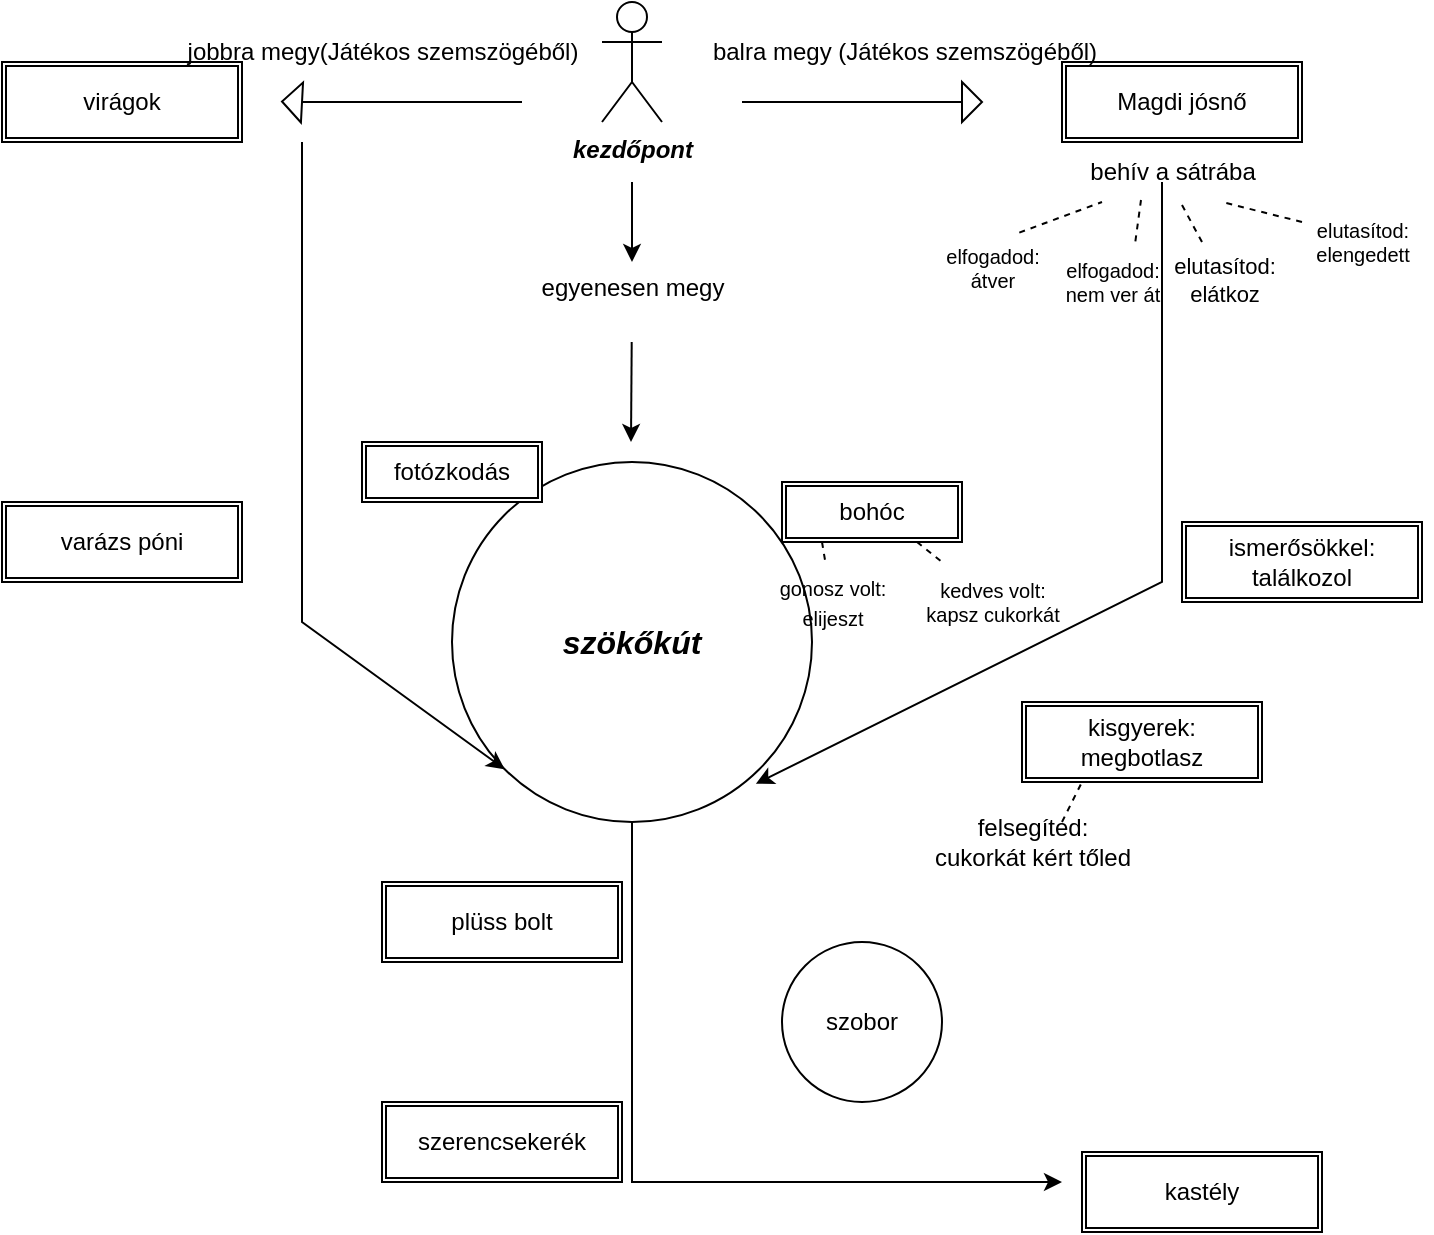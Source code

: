 <mxfile version="22.0.5" type="github">
  <diagram name="1 oldal" id="SZkVGr4VHI8cuYks12D8">
    <mxGraphModel dx="989" dy="545" grid="1" gridSize="10" guides="1" tooltips="1" connect="1" arrows="1" fold="1" page="1" pageScale="1" pageWidth="827" pageHeight="1169" math="0" shadow="0">
      <root>
        <mxCell id="0" />
        <mxCell id="1" parent="0" />
        <mxCell id="VQEg4Eyufkacg4ii3oWg-2" value="&lt;div&gt;&lt;i&gt;&lt;b&gt;kezdőpont&lt;/b&gt;&lt;/i&gt;&lt;/div&gt;&lt;div&gt;&lt;i&gt;&lt;b&gt;&lt;br&gt;&lt;/b&gt;&lt;/i&gt;&lt;/div&gt;" style="shape=umlActor;verticalLabelPosition=bottom;verticalAlign=top;html=1;outlineConnect=0;" parent="1" vertex="1">
          <mxGeometry x="390" y="10" width="30" height="60" as="geometry" />
        </mxCell>
        <mxCell id="VQEg4Eyufkacg4ii3oWg-5" value="" style="endArrow=none;html=1;rounded=0;" parent="1" source="VQEg4Eyufkacg4ii3oWg-10" edge="1">
          <mxGeometry width="50" height="50" relative="1" as="geometry">
            <mxPoint x="460" y="60" as="sourcePoint" />
            <mxPoint x="570" y="60" as="targetPoint" />
          </mxGeometry>
        </mxCell>
        <mxCell id="VQEg4Eyufkacg4ii3oWg-6" value="" style="endArrow=none;html=1;rounded=0;" parent="1" source="VQEg4Eyufkacg4ii3oWg-8" edge="1">
          <mxGeometry width="50" height="50" relative="1" as="geometry">
            <mxPoint x="240" y="60" as="sourcePoint" />
            <mxPoint x="350" y="60" as="targetPoint" />
          </mxGeometry>
        </mxCell>
        <mxCell id="VQEg4Eyufkacg4ii3oWg-9" value="" style="endArrow=none;html=1;rounded=0;" parent="1" target="VQEg4Eyufkacg4ii3oWg-8" edge="1">
          <mxGeometry width="50" height="50" relative="1" as="geometry">
            <mxPoint x="240" y="60" as="sourcePoint" />
            <mxPoint x="350" y="60" as="targetPoint" />
          </mxGeometry>
        </mxCell>
        <mxCell id="VQEg4Eyufkacg4ii3oWg-8" value="" style="triangle;whiteSpace=wrap;html=1;rotation=-177;" parent="1" vertex="1">
          <mxGeometry x="230" y="50" width="10" height="20" as="geometry" />
        </mxCell>
        <mxCell id="VQEg4Eyufkacg4ii3oWg-11" value="" style="endArrow=none;html=1;rounded=0;" parent="1" target="VQEg4Eyufkacg4ii3oWg-10" edge="1">
          <mxGeometry width="50" height="50" relative="1" as="geometry">
            <mxPoint x="460" y="60" as="sourcePoint" />
            <mxPoint x="570" y="60" as="targetPoint" />
          </mxGeometry>
        </mxCell>
        <mxCell id="VQEg4Eyufkacg4ii3oWg-10" value="" style="triangle;whiteSpace=wrap;html=1;rotation=-180;direction=west;" parent="1" vertex="1">
          <mxGeometry x="570" y="50" width="10" height="20" as="geometry" />
        </mxCell>
        <mxCell id="VQEg4Eyufkacg4ii3oWg-12" value="" style="endArrow=classic;html=1;rounded=0;" parent="1" source="VQEg4Eyufkacg4ii3oWg-38" edge="1">
          <mxGeometry width="50" height="50" relative="1" as="geometry">
            <mxPoint x="405" y="100" as="sourcePoint" />
            <mxPoint x="404.5" y="230" as="targetPoint" />
          </mxGeometry>
        </mxCell>
        <mxCell id="VQEg4Eyufkacg4ii3oWg-13" value="&lt;b&gt;&lt;i&gt;&lt;font style=&quot;font-size: 16px;&quot;&gt;szökőkút&lt;/font&gt;&lt;/i&gt;&lt;/b&gt;" style="ellipse;whiteSpace=wrap;html=1;aspect=fixed;" parent="1" vertex="1">
          <mxGeometry x="315" y="240" width="180" height="180" as="geometry" />
        </mxCell>
        <mxCell id="VQEg4Eyufkacg4ii3oWg-16" value="Magdi jósnő" style="shape=ext;double=1;rounded=0;whiteSpace=wrap;html=1;" parent="1" vertex="1">
          <mxGeometry x="620" y="40" width="120" height="40" as="geometry" />
        </mxCell>
        <mxCell id="VQEg4Eyufkacg4ii3oWg-18" value="" style="endArrow=classic;html=1;rounded=0;fontSize=30;entryX=0;entryY=1;entryDx=0;entryDy=0;" parent="1" target="VQEg4Eyufkacg4ii3oWg-13" edge="1">
          <mxGeometry width="50" height="50" relative="1" as="geometry">
            <mxPoint x="240" y="80" as="sourcePoint" />
            <mxPoint x="230" y="300" as="targetPoint" />
            <Array as="points">
              <mxPoint x="240" y="320" />
            </Array>
          </mxGeometry>
        </mxCell>
        <mxCell id="VQEg4Eyufkacg4ii3oWg-20" value="" style="endArrow=classic;html=1;rounded=0;entryX=0.844;entryY=0.894;entryDx=0;entryDy=0;entryPerimeter=0;" parent="1" target="VQEg4Eyufkacg4ii3oWg-13" edge="1">
          <mxGeometry width="50" height="50" relative="1" as="geometry">
            <mxPoint x="670" y="100" as="sourcePoint" />
            <mxPoint x="440" y="270" as="targetPoint" />
            <Array as="points">
              <mxPoint x="670" y="300" />
            </Array>
          </mxGeometry>
        </mxCell>
        <mxCell id="VQEg4Eyufkacg4ii3oWg-22" value="" style="endArrow=classic;html=1;rounded=0;exitX=0.5;exitY=1;exitDx=0;exitDy=0;" parent="1" source="VQEg4Eyufkacg4ii3oWg-13" edge="1">
          <mxGeometry width="50" height="50" relative="1" as="geometry">
            <mxPoint x="390" y="320" as="sourcePoint" />
            <mxPoint x="620" y="600" as="targetPoint" />
            <Array as="points">
              <mxPoint x="405" y="600" />
            </Array>
          </mxGeometry>
        </mxCell>
        <mxCell id="VQEg4Eyufkacg4ii3oWg-23" value="szerencsekerék" style="shape=ext;double=1;rounded=0;whiteSpace=wrap;html=1;" parent="1" vertex="1">
          <mxGeometry x="280" y="560" width="120" height="40" as="geometry" />
        </mxCell>
        <mxCell id="VQEg4Eyufkacg4ii3oWg-24" value="plüss bolt" style="shape=ext;double=1;rounded=0;whiteSpace=wrap;html=1;" parent="1" vertex="1">
          <mxGeometry x="280" y="450" width="120" height="40" as="geometry" />
        </mxCell>
        <mxCell id="VQEg4Eyufkacg4ii3oWg-25" value="virágok" style="shape=ext;double=1;rounded=0;whiteSpace=wrap;html=1;" parent="1" vertex="1">
          <mxGeometry x="90" y="40" width="120" height="40" as="geometry" />
        </mxCell>
        <mxCell id="VQEg4Eyufkacg4ii3oWg-27" value="kastély" style="shape=ext;double=1;rounded=0;whiteSpace=wrap;html=1;" parent="1" vertex="1">
          <mxGeometry x="630" y="585" width="120" height="40" as="geometry" />
        </mxCell>
        <mxCell id="VQEg4Eyufkacg4ii3oWg-29" value="fotózkodás" style="shape=ext;double=1;rounded=0;whiteSpace=wrap;html=1;" parent="1" vertex="1">
          <mxGeometry x="270" y="230" width="90" height="30" as="geometry" />
        </mxCell>
        <mxCell id="VQEg4Eyufkacg4ii3oWg-30" value="bohóc" style="shape=ext;double=1;rounded=0;whiteSpace=wrap;html=1;" parent="1" vertex="1">
          <mxGeometry x="480" y="250" width="90" height="30" as="geometry" />
        </mxCell>
        <mxCell id="VQEg4Eyufkacg4ii3oWg-32" value="kisgyerek:&lt;br&gt;megbotlasz" style="shape=ext;double=1;rounded=0;whiteSpace=wrap;html=1;" parent="1" vertex="1">
          <mxGeometry x="600" y="360" width="120" height="40" as="geometry" />
        </mxCell>
        <mxCell id="VQEg4Eyufkacg4ii3oWg-33" value="szobor" style="ellipse;whiteSpace=wrap;html=1;aspect=fixed;" parent="1" vertex="1">
          <mxGeometry x="480" y="480" width="80" height="80" as="geometry" />
        </mxCell>
        <mxCell id="VQEg4Eyufkacg4ii3oWg-34" value="varázs póni" style="shape=ext;double=1;rounded=0;whiteSpace=wrap;html=1;" parent="1" vertex="1">
          <mxGeometry x="90" y="260" width="120" height="40" as="geometry" />
        </mxCell>
        <mxCell id="VQEg4Eyufkacg4ii3oWg-35" value="balra megy (Játékos szemszögéből)" style="text;html=1;align=center;verticalAlign=middle;resizable=0;points=[];autosize=1;strokeColor=none;fillColor=none;" parent="1" vertex="1">
          <mxGeometry x="431" y="20" width="220" height="30" as="geometry" />
        </mxCell>
        <mxCell id="VQEg4Eyufkacg4ii3oWg-37" value="jobbra megy(Játékos szemszögéből)" style="text;html=1;align=center;verticalAlign=middle;resizable=0;points=[];autosize=1;strokeColor=none;fillColor=none;" parent="1" vertex="1">
          <mxGeometry x="165" y="20" width="230" height="30" as="geometry" />
        </mxCell>
        <mxCell id="VQEg4Eyufkacg4ii3oWg-39" value="" style="endArrow=classic;html=1;rounded=0;" parent="1" target="VQEg4Eyufkacg4ii3oWg-38" edge="1">
          <mxGeometry width="50" height="50" relative="1" as="geometry">
            <mxPoint x="405" y="100" as="sourcePoint" />
            <mxPoint x="404.5" y="230" as="targetPoint" />
          </mxGeometry>
        </mxCell>
        <mxCell id="VQEg4Eyufkacg4ii3oWg-38" value="&lt;div&gt;egyenesen megy&lt;/div&gt;&lt;div&gt;&lt;br&gt;&lt;/div&gt;" style="text;html=1;align=center;verticalAlign=middle;resizable=0;points=[];autosize=1;strokeColor=none;fillColor=none;" parent="1" vertex="1">
          <mxGeometry x="345" y="140" width="120" height="40" as="geometry" />
        </mxCell>
        <mxCell id="VQEg4Eyufkacg4ii3oWg-40" value="&lt;div&gt;behív a sátrába&lt;/div&gt;" style="text;html=1;align=center;verticalAlign=middle;resizable=0;points=[];autosize=1;strokeColor=none;fillColor=none;" parent="1" vertex="1">
          <mxGeometry x="620" y="80" width="110" height="30" as="geometry" />
        </mxCell>
        <mxCell id="VQEg4Eyufkacg4ii3oWg-41" value="" style="endArrow=none;dashed=1;html=1;rounded=0;exitX=0.695;exitY=0.058;exitDx=0;exitDy=0;exitPerimeter=0;" parent="1" source="VQEg4Eyufkacg4ii3oWg-45" edge="1">
          <mxGeometry width="50" height="50" relative="1" as="geometry">
            <mxPoint x="620" y="130" as="sourcePoint" />
            <mxPoint x="640" y="110" as="targetPoint" />
          </mxGeometry>
        </mxCell>
        <mxCell id="VQEg4Eyufkacg4ii3oWg-42" value="" style="endArrow=none;dashed=1;html=1;rounded=0;entryX=0.658;entryY=1.033;entryDx=0;entryDy=0;entryPerimeter=0;" parent="1" edge="1">
          <mxGeometry width="50" height="50" relative="1" as="geometry">
            <mxPoint x="740" y="120" as="sourcePoint" />
            <mxPoint x="700.0" y="110.0" as="targetPoint" />
          </mxGeometry>
        </mxCell>
        <mxCell id="VQEg4Eyufkacg4ii3oWg-43" value="" style="endArrow=none;dashed=1;html=1;rounded=0;entryX=0.533;entryY=0.967;entryDx=0;entryDy=0;entryPerimeter=0;" parent="1" target="VQEg4Eyufkacg4ii3oWg-40" edge="1">
          <mxGeometry width="50" height="50" relative="1" as="geometry">
            <mxPoint x="690" y="130" as="sourcePoint" />
            <mxPoint x="710.0" y="120.0" as="targetPoint" />
          </mxGeometry>
        </mxCell>
        <mxCell id="VQEg4Eyufkacg4ii3oWg-48" value="&lt;div&gt;elutasítod:&lt;/div&gt;&lt;div&gt;elátkoz&lt;br&gt;&lt;/div&gt;" style="edgeLabel;html=1;align=center;verticalAlign=middle;resizable=0;points=[];" parent="VQEg4Eyufkacg4ii3oWg-43" vertex="1" connectable="0">
          <mxGeometry x="0.718" y="-1" relative="1" as="geometry">
            <mxPoint x="20" y="37" as="offset" />
          </mxGeometry>
        </mxCell>
        <mxCell id="VQEg4Eyufkacg4ii3oWg-44" value="" style="endArrow=none;dashed=1;html=1;rounded=0;entryX=0.533;entryY=0.967;entryDx=0;entryDy=0;entryPerimeter=0;exitX=0.667;exitY=-0.008;exitDx=0;exitDy=0;exitPerimeter=0;" parent="1" source="VQEg4Eyufkacg4ii3oWg-46" edge="1">
          <mxGeometry width="50" height="50" relative="1" as="geometry">
            <mxPoint x="660.5" y="140" as="sourcePoint" />
            <mxPoint x="659.5" y="109" as="targetPoint" />
          </mxGeometry>
        </mxCell>
        <mxCell id="VQEg4Eyufkacg4ii3oWg-45" value="&lt;div style=&quot;font-size: 10px;&quot;&gt;elfogadod:&lt;/div&gt;&lt;div style=&quot;font-size: 10px;&quot;&gt;átver&lt;br style=&quot;font-size: 10px;&quot;&gt;&lt;/div&gt;" style="text;html=1;align=center;verticalAlign=middle;resizable=0;points=[];autosize=1;strokeColor=none;fillColor=none;fontSize=10;" parent="1" vertex="1">
          <mxGeometry x="550" y="123" width="70" height="40" as="geometry" />
        </mxCell>
        <mxCell id="VQEg4Eyufkacg4ii3oWg-46" value="&lt;div style=&quot;font-size: 10px;&quot;&gt;elfogadod:&lt;/div&gt;&lt;div style=&quot;font-size: 10px;&quot;&gt;nem ver át&lt;br style=&quot;font-size: 10px;&quot;&gt;&lt;/div&gt;" style="text;html=1;align=center;verticalAlign=middle;resizable=0;points=[];autosize=1;strokeColor=none;fillColor=none;fontSize=10;" parent="1" vertex="1">
          <mxGeometry x="610" y="130" width="70" height="40" as="geometry" />
        </mxCell>
        <mxCell id="VQEg4Eyufkacg4ii3oWg-49" value="&lt;div style=&quot;font-size: 10px;&quot;&gt;elutasítod:&lt;/div&gt;&lt;div style=&quot;font-size: 10px;&quot;&gt;elengedett&lt;/div&gt;" style="text;html=1;align=center;verticalAlign=middle;resizable=0;points=[];autosize=1;strokeColor=none;fillColor=none;fontSize=10;" parent="1" vertex="1">
          <mxGeometry x="735" y="110" width="70" height="40" as="geometry" />
        </mxCell>
        <mxCell id="RfejrbbT5hm9Z-tXLrb4-1" value="&lt;font style=&quot;font-size: 10px;&quot;&gt;gonosz volt:&lt;br&gt;elijeszt&lt;/font&gt;" style="text;html=1;align=center;verticalAlign=middle;resizable=0;points=[];autosize=1;strokeColor=none;fillColor=none;" vertex="1" parent="1">
          <mxGeometry x="465" y="290" width="80" height="40" as="geometry" />
        </mxCell>
        <mxCell id="RfejrbbT5hm9Z-tXLrb4-3" value="kedves volt:&lt;br style=&quot;font-size: 10px;&quot;&gt;kapsz cukorkát" style="text;html=1;align=center;verticalAlign=middle;resizable=0;points=[];autosize=1;strokeColor=none;fillColor=none;fontSize=10;" vertex="1" parent="1">
          <mxGeometry x="540" y="290" width="90" height="40" as="geometry" />
        </mxCell>
        <mxCell id="RfejrbbT5hm9Z-tXLrb4-7" value="" style="endArrow=none;dashed=1;html=1;rounded=0;" edge="1" parent="1" target="RfejrbbT5hm9Z-tXLrb4-1">
          <mxGeometry width="50" height="50" relative="1" as="geometry">
            <mxPoint x="500" y="280" as="sourcePoint" />
            <mxPoint x="550" y="230" as="targetPoint" />
          </mxGeometry>
        </mxCell>
        <mxCell id="RfejrbbT5hm9Z-tXLrb4-8" value="" style="endArrow=none;dashed=1;html=1;rounded=0;exitX=0.75;exitY=1;exitDx=0;exitDy=0;" edge="1" parent="1" source="VQEg4Eyufkacg4ii3oWg-30" target="RfejrbbT5hm9Z-tXLrb4-3">
          <mxGeometry width="50" height="50" relative="1" as="geometry">
            <mxPoint x="510" y="290" as="sourcePoint" />
            <mxPoint x="512" y="300" as="targetPoint" />
            <Array as="points">
              <mxPoint x="560" y="290" />
            </Array>
          </mxGeometry>
        </mxCell>
        <mxCell id="RfejrbbT5hm9Z-tXLrb4-10" value="" style="endArrow=none;dashed=1;html=1;rounded=0;" edge="1" parent="1">
          <mxGeometry width="50" height="50" relative="1" as="geometry">
            <mxPoint x="620" y="420" as="sourcePoint" />
            <mxPoint x="630" y="400" as="targetPoint" />
          </mxGeometry>
        </mxCell>
        <mxCell id="RfejrbbT5hm9Z-tXLrb4-12" value="felsegíted:&lt;br&gt;cukorkát kért tőled" style="text;html=1;align=center;verticalAlign=middle;resizable=0;points=[];autosize=1;strokeColor=none;fillColor=none;" vertex="1" parent="1">
          <mxGeometry x="545" y="410" width="120" height="40" as="geometry" />
        </mxCell>
        <mxCell id="RfejrbbT5hm9Z-tXLrb4-13" value="ismerősökkel:&lt;br&gt;találkozol" style="shape=ext;double=1;rounded=0;whiteSpace=wrap;html=1;" vertex="1" parent="1">
          <mxGeometry x="680" y="270" width="120" height="40" as="geometry" />
        </mxCell>
      </root>
    </mxGraphModel>
  </diagram>
</mxfile>
